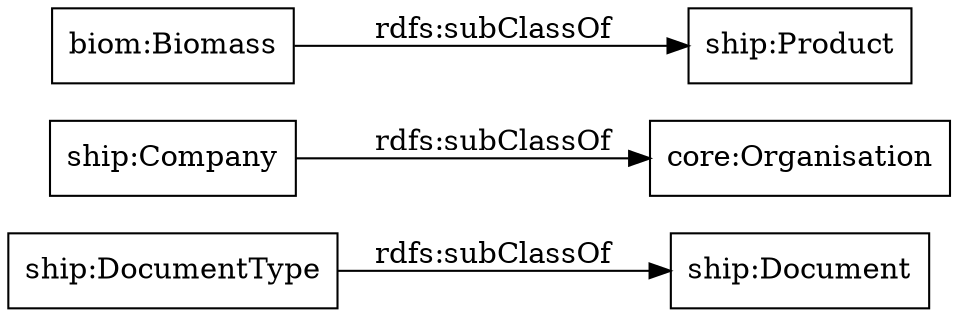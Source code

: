 digraph ar2dtool_diagram { 
rankdir=LR;
size="1000"
node [shape = rectangle, color="black"]; "ship:DocumentType" "core:Organisation" "ship:Product" "ship:Document" "ship:Company" "biom:Biomass" ; /*classes style*/
	"ship:DocumentType" -> "ship:Document" [ label = "rdfs:subClassOf" ];
	"biom:Biomass" -> "ship:Product" [ label = "rdfs:subClassOf" ];
	"ship:Company" -> "core:Organisation" [ label = "rdfs:subClassOf" ];

}
